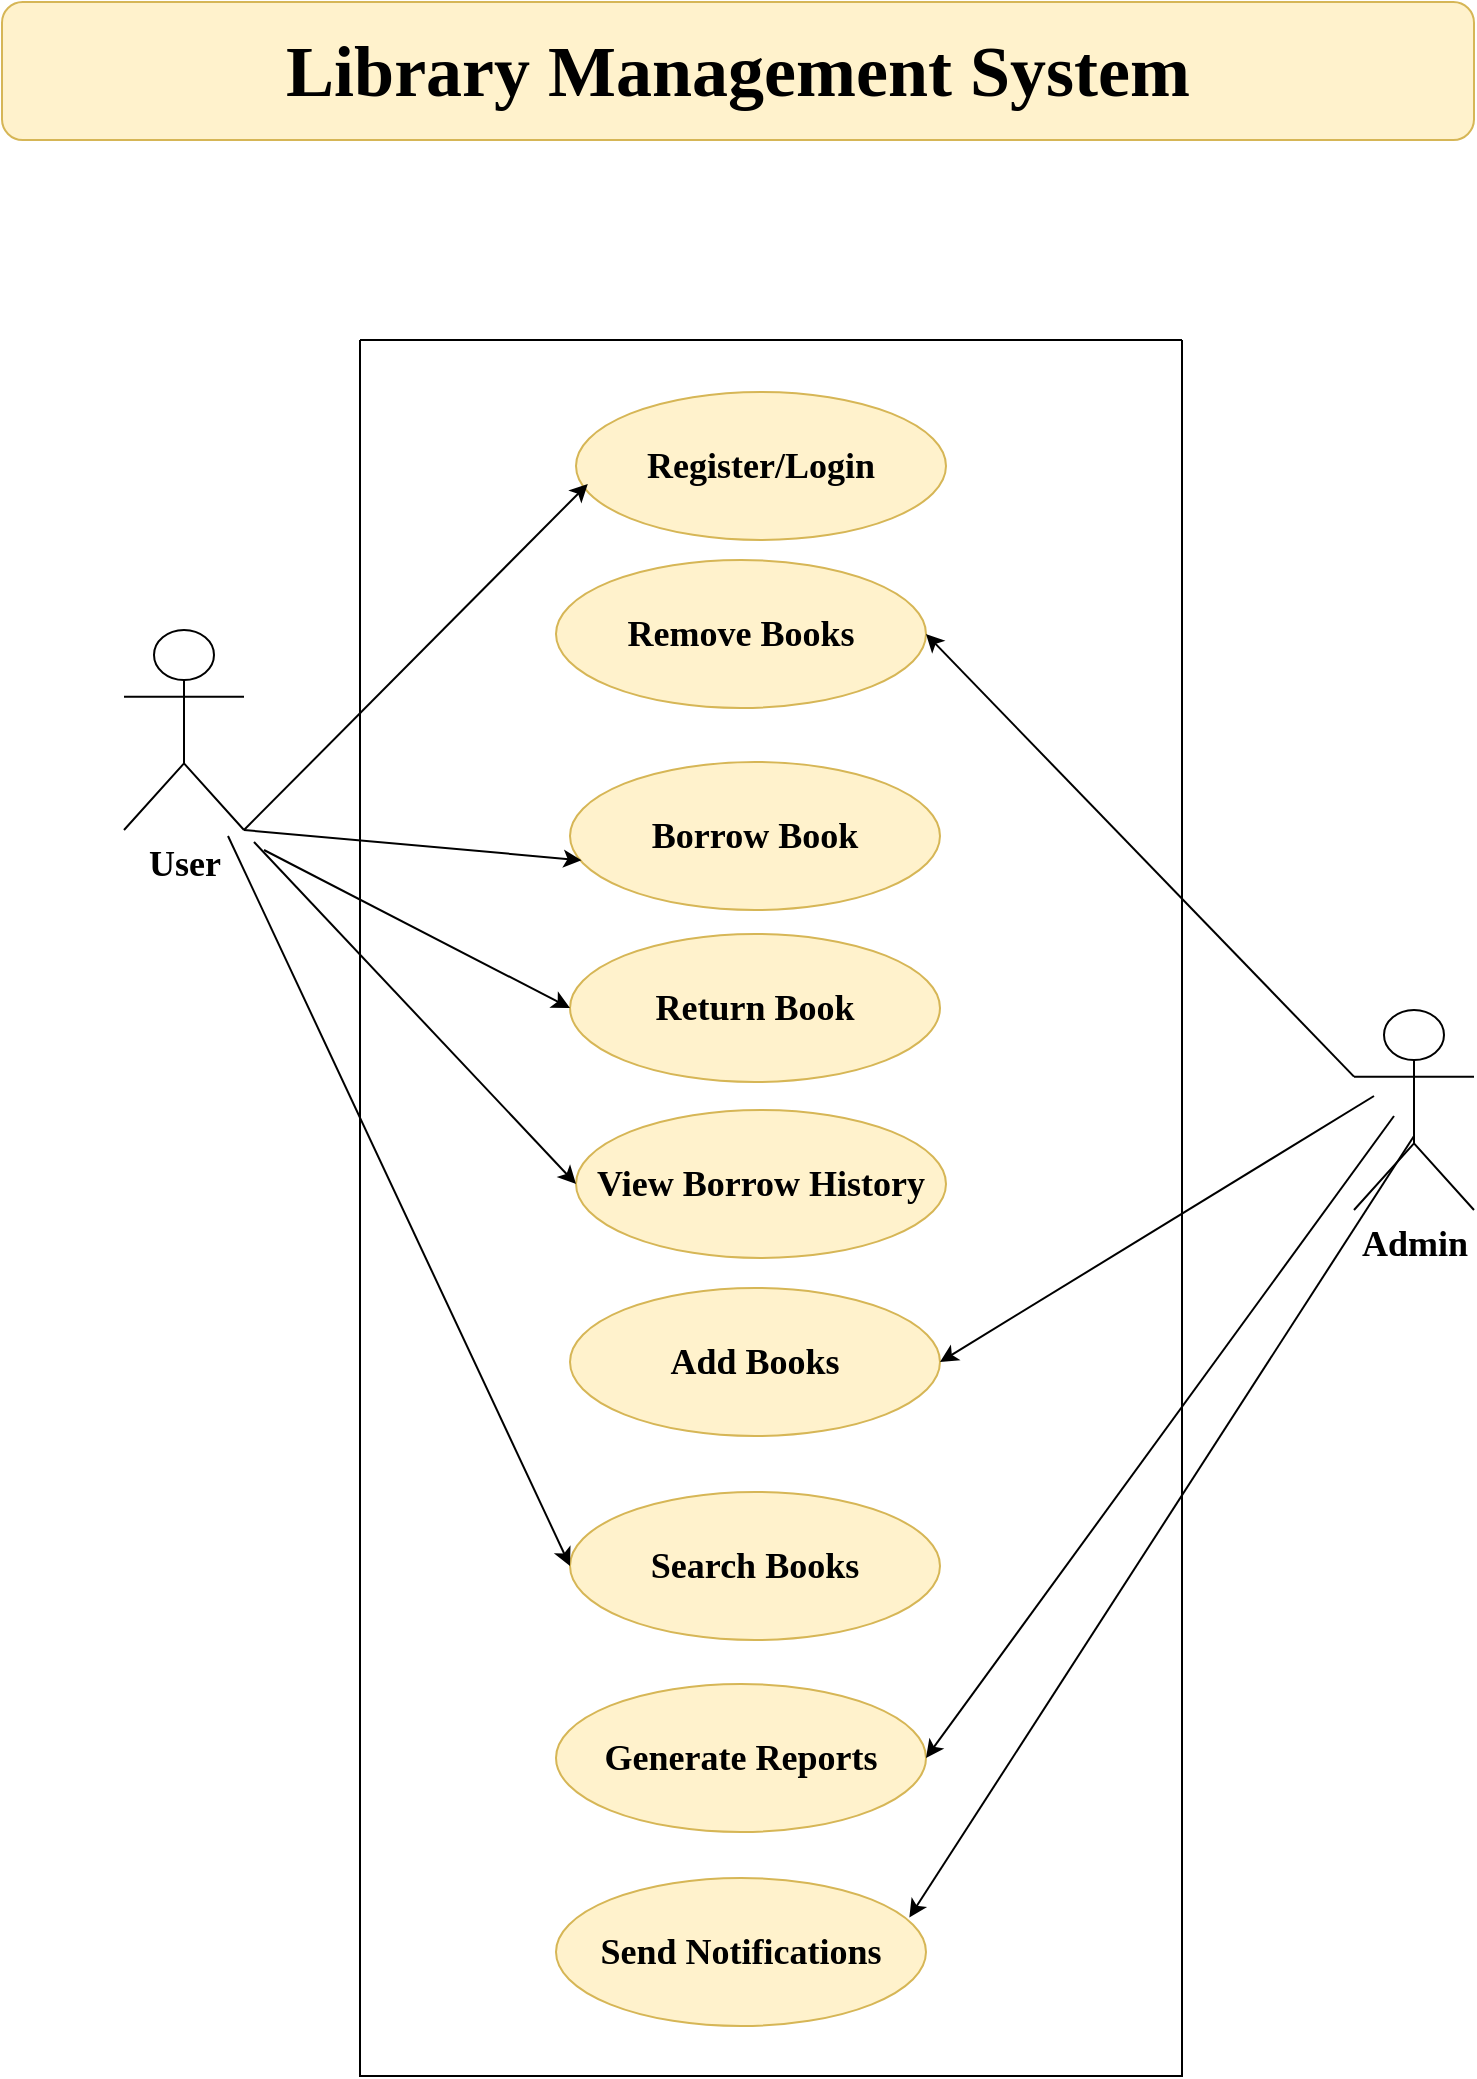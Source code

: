 <mxfile version="26.1.3">
  <diagram name="Page-1" id="dXsjn_nKDdSTrqFDXljG">
    <mxGraphModel dx="1844" dy="1211" grid="0" gridSize="10" guides="1" tooltips="1" connect="1" arrows="1" fold="1" page="0" pageScale="1" pageWidth="850" pageHeight="1100" math="0" shadow="0">
      <root>
        <mxCell id="0" />
        <mxCell id="1" parent="0" />
        <mxCell id="urO7m1yxmW6qmhDO_XkI-2" value="User" style="shape=umlActor;verticalLabelPosition=bottom;verticalAlign=top;html=1;outlineConnect=0;fontFamily=Times New Roman;fontStyle=1;fontSize=18;" vertex="1" parent="1">
          <mxGeometry x="-238" y="-48" width="60" height="100" as="geometry" />
        </mxCell>
        <mxCell id="urO7m1yxmW6qmhDO_XkI-3" value="Admin" style="shape=umlActor;verticalLabelPosition=bottom;verticalAlign=top;html=1;outlineConnect=0;fontFamily=Times New Roman;fontStyle=1;fontSize=18;" vertex="1" parent="1">
          <mxGeometry x="377" y="142" width="60" height="100" as="geometry" />
        </mxCell>
        <mxCell id="urO7m1yxmW6qmhDO_XkI-4" value="" style="swimlane;startSize=0;fontFamily=Times New Roman;fontStyle=1;fontSize=18;" vertex="1" parent="1">
          <mxGeometry x="-120" y="-193" width="411" height="868" as="geometry" />
        </mxCell>
        <mxCell id="urO7m1yxmW6qmhDO_XkI-5" value="Register/Login" style="ellipse;whiteSpace=wrap;html=1;fontFamily=Times New Roman;fontStyle=1;fontSize=18;fillColor=#fff2cc;strokeColor=#d6b656;" vertex="1" parent="urO7m1yxmW6qmhDO_XkI-4">
          <mxGeometry x="108" y="26" width="185" height="74" as="geometry" />
        </mxCell>
        <mxCell id="urO7m1yxmW6qmhDO_XkI-8" value="Search Books" style="ellipse;whiteSpace=wrap;html=1;fontFamily=Times New Roman;fontStyle=1;fontSize=18;fillColor=#fff2cc;strokeColor=#d6b656;" vertex="1" parent="urO7m1yxmW6qmhDO_XkI-4">
          <mxGeometry x="105" y="576" width="185" height="74" as="geometry" />
        </mxCell>
        <mxCell id="urO7m1yxmW6qmhDO_XkI-9" value="Borrow Book" style="ellipse;whiteSpace=wrap;html=1;fontFamily=Times New Roman;fontStyle=1;fontSize=18;fillColor=#fff2cc;strokeColor=#d6b656;" vertex="1" parent="urO7m1yxmW6qmhDO_XkI-4">
          <mxGeometry x="105" y="211" width="185" height="74" as="geometry" />
        </mxCell>
        <mxCell id="urO7m1yxmW6qmhDO_XkI-10" value="Return Book" style="ellipse;whiteSpace=wrap;html=1;fontFamily=Times New Roman;fontStyle=1;fontSize=18;fillColor=#fff2cc;strokeColor=#d6b656;" vertex="1" parent="urO7m1yxmW6qmhDO_XkI-4">
          <mxGeometry x="105" y="297" width="185" height="74" as="geometry" />
        </mxCell>
        <mxCell id="urO7m1yxmW6qmhDO_XkI-11" value="View Borrow History" style="ellipse;whiteSpace=wrap;html=1;fontFamily=Times New Roman;fontStyle=1;fontSize=18;fillColor=#fff2cc;strokeColor=#d6b656;" vertex="1" parent="urO7m1yxmW6qmhDO_XkI-4">
          <mxGeometry x="108" y="385" width="185" height="74" as="geometry" />
        </mxCell>
        <mxCell id="urO7m1yxmW6qmhDO_XkI-18" value="Add Books" style="ellipse;whiteSpace=wrap;html=1;fontFamily=Times New Roman;fontStyle=1;fontSize=18;fillColor=#fff2cc;strokeColor=#d6b656;" vertex="1" parent="urO7m1yxmW6qmhDO_XkI-4">
          <mxGeometry x="105" y="474" width="185" height="74" as="geometry" />
        </mxCell>
        <mxCell id="urO7m1yxmW6qmhDO_XkI-19" value="Remove Books" style="ellipse;whiteSpace=wrap;html=1;fontFamily=Times New Roman;fontStyle=1;fontSize=18;fillColor=#fff2cc;strokeColor=#d6b656;" vertex="1" parent="urO7m1yxmW6qmhDO_XkI-4">
          <mxGeometry x="98" y="110" width="185" height="74" as="geometry" />
        </mxCell>
        <mxCell id="urO7m1yxmW6qmhDO_XkI-20" value="Generate Reports" style="ellipse;whiteSpace=wrap;html=1;fontFamily=Times New Roman;fontStyle=1;fontSize=18;fillColor=#fff2cc;strokeColor=#d6b656;" vertex="1" parent="urO7m1yxmW6qmhDO_XkI-4">
          <mxGeometry x="98" y="672" width="185" height="74" as="geometry" />
        </mxCell>
        <mxCell id="urO7m1yxmW6qmhDO_XkI-30" value="Send Notifications" style="ellipse;whiteSpace=wrap;html=1;fontFamily=Times New Roman;fontStyle=1;fontSize=18;fillColor=#fff2cc;strokeColor=#d6b656;" vertex="1" parent="urO7m1yxmW6qmhDO_XkI-4">
          <mxGeometry x="98" y="769" width="185" height="74" as="geometry" />
        </mxCell>
        <mxCell id="urO7m1yxmW6qmhDO_XkI-31" value="" style="endArrow=classic;html=1;rounded=0;exitX=1;exitY=1;exitDx=0;exitDy=0;exitPerimeter=0;entryX=0.032;entryY=0.621;entryDx=0;entryDy=0;entryPerimeter=0;fontFamily=Times New Roman;fontStyle=1;fontSize=18;" edge="1" parent="1" source="urO7m1yxmW6qmhDO_XkI-2" target="urO7m1yxmW6qmhDO_XkI-5">
          <mxGeometry width="50" height="50" relative="1" as="geometry">
            <mxPoint x="-223" y="218" as="sourcePoint" />
            <mxPoint x="-173" y="168" as="targetPoint" />
          </mxGeometry>
        </mxCell>
        <mxCell id="urO7m1yxmW6qmhDO_XkI-32" value="" style="endArrow=classic;html=1;rounded=0;entryX=0;entryY=0.5;entryDx=0;entryDy=0;fontFamily=Times New Roman;fontStyle=1;fontSize=18;" edge="1" parent="1" target="urO7m1yxmW6qmhDO_XkI-8">
          <mxGeometry width="50" height="50" relative="1" as="geometry">
            <mxPoint x="-186" y="55" as="sourcePoint" />
            <mxPoint x="4" y="-111" as="targetPoint" />
          </mxGeometry>
        </mxCell>
        <mxCell id="urO7m1yxmW6qmhDO_XkI-33" value="" style="endArrow=classic;html=1;rounded=0;entryX=0.031;entryY=0.664;entryDx=0;entryDy=0;entryPerimeter=0;exitX=1;exitY=1;exitDx=0;exitDy=0;exitPerimeter=0;fontFamily=Times New Roman;fontStyle=1;fontSize=18;" edge="1" parent="1" source="urO7m1yxmW6qmhDO_XkI-2" target="urO7m1yxmW6qmhDO_XkI-9">
          <mxGeometry width="50" height="50" relative="1" as="geometry">
            <mxPoint x="-176" y="65" as="sourcePoint" />
            <mxPoint x="-5" y="430" as="targetPoint" />
          </mxGeometry>
        </mxCell>
        <mxCell id="urO7m1yxmW6qmhDO_XkI-34" value="" style="endArrow=classic;html=1;rounded=0;entryX=0;entryY=0.5;entryDx=0;entryDy=0;exitX=1;exitY=1;exitDx=0;exitDy=0;exitPerimeter=0;fontFamily=Times New Roman;fontStyle=1;fontSize=18;" edge="1" parent="1" target="urO7m1yxmW6qmhDO_XkI-10">
          <mxGeometry width="50" height="50" relative="1" as="geometry">
            <mxPoint x="-168" y="62" as="sourcePoint" />
            <mxPoint x="1" y="77" as="targetPoint" />
          </mxGeometry>
        </mxCell>
        <mxCell id="urO7m1yxmW6qmhDO_XkI-35" value="" style="endArrow=classic;html=1;rounded=0;entryX=0;entryY=0.5;entryDx=0;entryDy=0;fontFamily=Times New Roman;fontStyle=1;fontSize=18;" edge="1" parent="1" target="urO7m1yxmW6qmhDO_XkI-11">
          <mxGeometry width="50" height="50" relative="1" as="geometry">
            <mxPoint x="-173" y="58" as="sourcePoint" />
            <mxPoint x="-5" y="151" as="targetPoint" />
          </mxGeometry>
        </mxCell>
        <mxCell id="urO7m1yxmW6qmhDO_XkI-36" value="" style="endArrow=classic;html=1;rounded=0;exitX=0;exitY=0.333;exitDx=0;exitDy=0;exitPerimeter=0;entryX=1;entryY=0.5;entryDx=0;entryDy=0;fontFamily=Times New Roman;fontStyle=1;fontSize=18;" edge="1" parent="1" source="urO7m1yxmW6qmhDO_XkI-3" target="urO7m1yxmW6qmhDO_XkI-19">
          <mxGeometry width="50" height="50" relative="1" as="geometry">
            <mxPoint x="-168" y="62" as="sourcePoint" />
            <mxPoint x="4" y="-111" as="targetPoint" />
          </mxGeometry>
        </mxCell>
        <mxCell id="urO7m1yxmW6qmhDO_XkI-37" value="" style="endArrow=classic;html=1;rounded=0;exitX=0;exitY=0.333;exitDx=0;exitDy=0;exitPerimeter=0;entryX=1;entryY=0.5;entryDx=0;entryDy=0;fontFamily=Times New Roman;fontStyle=1;fontSize=18;" edge="1" parent="1" target="urO7m1yxmW6qmhDO_XkI-18">
          <mxGeometry width="50" height="50" relative="1" as="geometry">
            <mxPoint x="387" y="185" as="sourcePoint" />
            <mxPoint x="173" y="-36" as="targetPoint" />
          </mxGeometry>
        </mxCell>
        <mxCell id="urO7m1yxmW6qmhDO_XkI-38" value="" style="endArrow=classic;html=1;rounded=0;exitX=0;exitY=0.333;exitDx=0;exitDy=0;exitPerimeter=0;entryX=1;entryY=0.5;entryDx=0;entryDy=0;fontFamily=Times New Roman;fontStyle=1;fontSize=18;" edge="1" parent="1" target="urO7m1yxmW6qmhDO_XkI-20">
          <mxGeometry width="50" height="50" relative="1" as="geometry">
            <mxPoint x="397" y="195" as="sourcePoint" />
            <mxPoint x="180" y="328" as="targetPoint" />
          </mxGeometry>
        </mxCell>
        <mxCell id="urO7m1yxmW6qmhDO_XkI-39" value="" style="endArrow=classic;html=1;rounded=0;exitX=0;exitY=0.333;exitDx=0;exitDy=0;exitPerimeter=0;entryX=0.955;entryY=0.267;entryDx=0;entryDy=0;entryPerimeter=0;fontFamily=Times New Roman;fontStyle=1;fontSize=18;" edge="1" parent="1" target="urO7m1yxmW6qmhDO_XkI-30">
          <mxGeometry width="50" height="50" relative="1" as="geometry">
            <mxPoint x="407" y="205" as="sourcePoint" />
            <mxPoint x="173" y="526" as="targetPoint" />
          </mxGeometry>
        </mxCell>
        <mxCell id="urO7m1yxmW6qmhDO_XkI-40" value="&lt;font style=&quot;font-size: 36px;&quot; face=&quot;Times New Roman&quot;&gt;&lt;b style=&quot;&quot;&gt;Library Management System&lt;/b&gt;&lt;/font&gt;" style="rounded=1;whiteSpace=wrap;html=1;fillColor=#fff2cc;strokeColor=#d6b656;" vertex="1" parent="1">
          <mxGeometry x="-299" y="-362" width="736" height="69" as="geometry" />
        </mxCell>
      </root>
    </mxGraphModel>
  </diagram>
</mxfile>
